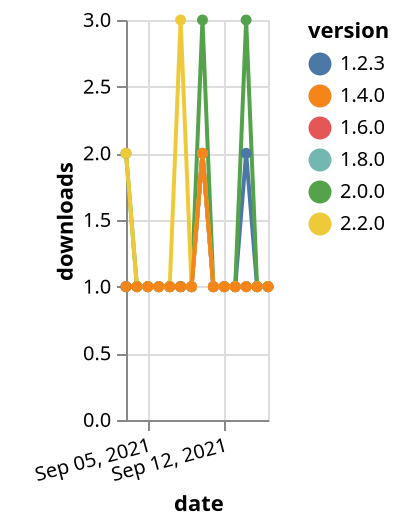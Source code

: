 {"$schema": "https://vega.github.io/schema/vega-lite/v5.json", "description": "A simple bar chart with embedded data.", "data": {"values": [{"date": "2021-09-03", "total": 203, "delta": 1, "version": "1.6.0"}, {"date": "2021-09-04", "total": 204, "delta": 1, "version": "1.6.0"}, {"date": "2021-09-05", "total": 205, "delta": 1, "version": "1.6.0"}, {"date": "2021-09-06", "total": 206, "delta": 1, "version": "1.6.0"}, {"date": "2021-09-07", "total": 207, "delta": 1, "version": "1.6.0"}, {"date": "2021-09-08", "total": 208, "delta": 1, "version": "1.6.0"}, {"date": "2021-09-09", "total": 209, "delta": 1, "version": "1.6.0"}, {"date": "2021-09-10", "total": 211, "delta": 2, "version": "1.6.0"}, {"date": "2021-09-11", "total": 212, "delta": 1, "version": "1.6.0"}, {"date": "2021-09-12", "total": 213, "delta": 1, "version": "1.6.0"}, {"date": "2021-09-13", "total": 214, "delta": 1, "version": "1.6.0"}, {"date": "2021-09-14", "total": 215, "delta": 1, "version": "1.6.0"}, {"date": "2021-09-15", "total": 216, "delta": 1, "version": "1.6.0"}, {"date": "2021-09-16", "total": 217, "delta": 1, "version": "1.6.0"}, {"date": "2021-09-03", "total": 181, "delta": 1, "version": "1.8.0"}, {"date": "2021-09-04", "total": 182, "delta": 1, "version": "1.8.0"}, {"date": "2021-09-05", "total": 183, "delta": 1, "version": "1.8.0"}, {"date": "2021-09-06", "total": 184, "delta": 1, "version": "1.8.0"}, {"date": "2021-09-07", "total": 185, "delta": 1, "version": "1.8.0"}, {"date": "2021-09-08", "total": 186, "delta": 1, "version": "1.8.0"}, {"date": "2021-09-09", "total": 187, "delta": 1, "version": "1.8.0"}, {"date": "2021-09-10", "total": 189, "delta": 2, "version": "1.8.0"}, {"date": "2021-09-11", "total": 190, "delta": 1, "version": "1.8.0"}, {"date": "2021-09-12", "total": 191, "delta": 1, "version": "1.8.0"}, {"date": "2021-09-13", "total": 192, "delta": 1, "version": "1.8.0"}, {"date": "2021-09-14", "total": 193, "delta": 1, "version": "1.8.0"}, {"date": "2021-09-15", "total": 194, "delta": 1, "version": "1.8.0"}, {"date": "2021-09-16", "total": 195, "delta": 1, "version": "1.8.0"}, {"date": "2021-09-03", "total": 265, "delta": 1, "version": "1.2.3"}, {"date": "2021-09-04", "total": 266, "delta": 1, "version": "1.2.3"}, {"date": "2021-09-05", "total": 267, "delta": 1, "version": "1.2.3"}, {"date": "2021-09-06", "total": 268, "delta": 1, "version": "1.2.3"}, {"date": "2021-09-07", "total": 269, "delta": 1, "version": "1.2.3"}, {"date": "2021-09-08", "total": 270, "delta": 1, "version": "1.2.3"}, {"date": "2021-09-09", "total": 271, "delta": 1, "version": "1.2.3"}, {"date": "2021-09-10", "total": 273, "delta": 2, "version": "1.2.3"}, {"date": "2021-09-11", "total": 274, "delta": 1, "version": "1.2.3"}, {"date": "2021-09-12", "total": 275, "delta": 1, "version": "1.2.3"}, {"date": "2021-09-13", "total": 276, "delta": 1, "version": "1.2.3"}, {"date": "2021-09-14", "total": 278, "delta": 2, "version": "1.2.3"}, {"date": "2021-09-15", "total": 279, "delta": 1, "version": "1.2.3"}, {"date": "2021-09-16", "total": 280, "delta": 1, "version": "1.2.3"}, {"date": "2021-09-03", "total": 214, "delta": 2, "version": "2.0.0"}, {"date": "2021-09-04", "total": 215, "delta": 1, "version": "2.0.0"}, {"date": "2021-09-05", "total": 216, "delta": 1, "version": "2.0.0"}, {"date": "2021-09-06", "total": 217, "delta": 1, "version": "2.0.0"}, {"date": "2021-09-07", "total": 218, "delta": 1, "version": "2.0.0"}, {"date": "2021-09-08", "total": 219, "delta": 1, "version": "2.0.0"}, {"date": "2021-09-09", "total": 220, "delta": 1, "version": "2.0.0"}, {"date": "2021-09-10", "total": 223, "delta": 3, "version": "2.0.0"}, {"date": "2021-09-11", "total": 224, "delta": 1, "version": "2.0.0"}, {"date": "2021-09-12", "total": 225, "delta": 1, "version": "2.0.0"}, {"date": "2021-09-13", "total": 226, "delta": 1, "version": "2.0.0"}, {"date": "2021-09-14", "total": 229, "delta": 3, "version": "2.0.0"}, {"date": "2021-09-15", "total": 230, "delta": 1, "version": "2.0.0"}, {"date": "2021-09-16", "total": 231, "delta": 1, "version": "2.0.0"}, {"date": "2021-09-03", "total": 120, "delta": 2, "version": "2.2.0"}, {"date": "2021-09-04", "total": 121, "delta": 1, "version": "2.2.0"}, {"date": "2021-09-05", "total": 122, "delta": 1, "version": "2.2.0"}, {"date": "2021-09-06", "total": 123, "delta": 1, "version": "2.2.0"}, {"date": "2021-09-07", "total": 124, "delta": 1, "version": "2.2.0"}, {"date": "2021-09-08", "total": 127, "delta": 3, "version": "2.2.0"}, {"date": "2021-09-09", "total": 128, "delta": 1, "version": "2.2.0"}, {"date": "2021-09-10", "total": 130, "delta": 2, "version": "2.2.0"}, {"date": "2021-09-11", "total": 131, "delta": 1, "version": "2.2.0"}, {"date": "2021-09-12", "total": 132, "delta": 1, "version": "2.2.0"}, {"date": "2021-09-13", "total": 133, "delta": 1, "version": "2.2.0"}, {"date": "2021-09-14", "total": 134, "delta": 1, "version": "2.2.0"}, {"date": "2021-09-15", "total": 135, "delta": 1, "version": "2.2.0"}, {"date": "2021-09-16", "total": 136, "delta": 1, "version": "2.2.0"}, {"date": "2021-09-03", "total": 205, "delta": 1, "version": "1.4.0"}, {"date": "2021-09-04", "total": 206, "delta": 1, "version": "1.4.0"}, {"date": "2021-09-05", "total": 207, "delta": 1, "version": "1.4.0"}, {"date": "2021-09-06", "total": 208, "delta": 1, "version": "1.4.0"}, {"date": "2021-09-07", "total": 209, "delta": 1, "version": "1.4.0"}, {"date": "2021-09-08", "total": 210, "delta": 1, "version": "1.4.0"}, {"date": "2021-09-09", "total": 211, "delta": 1, "version": "1.4.0"}, {"date": "2021-09-10", "total": 213, "delta": 2, "version": "1.4.0"}, {"date": "2021-09-11", "total": 214, "delta": 1, "version": "1.4.0"}, {"date": "2021-09-12", "total": 215, "delta": 1, "version": "1.4.0"}, {"date": "2021-09-13", "total": 216, "delta": 1, "version": "1.4.0"}, {"date": "2021-09-14", "total": 217, "delta": 1, "version": "1.4.0"}, {"date": "2021-09-15", "total": 218, "delta": 1, "version": "1.4.0"}, {"date": "2021-09-16", "total": 219, "delta": 1, "version": "1.4.0"}]}, "width": "container", "mark": {"type": "line", "point": {"filled": true}}, "encoding": {"x": {"field": "date", "type": "temporal", "timeUnit": "yearmonthdate", "title": "date", "axis": {"labelAngle": -15}}, "y": {"field": "delta", "type": "quantitative", "title": "downloads"}, "color": {"field": "version", "type": "nominal"}, "tooltip": {"field": "delta"}}}